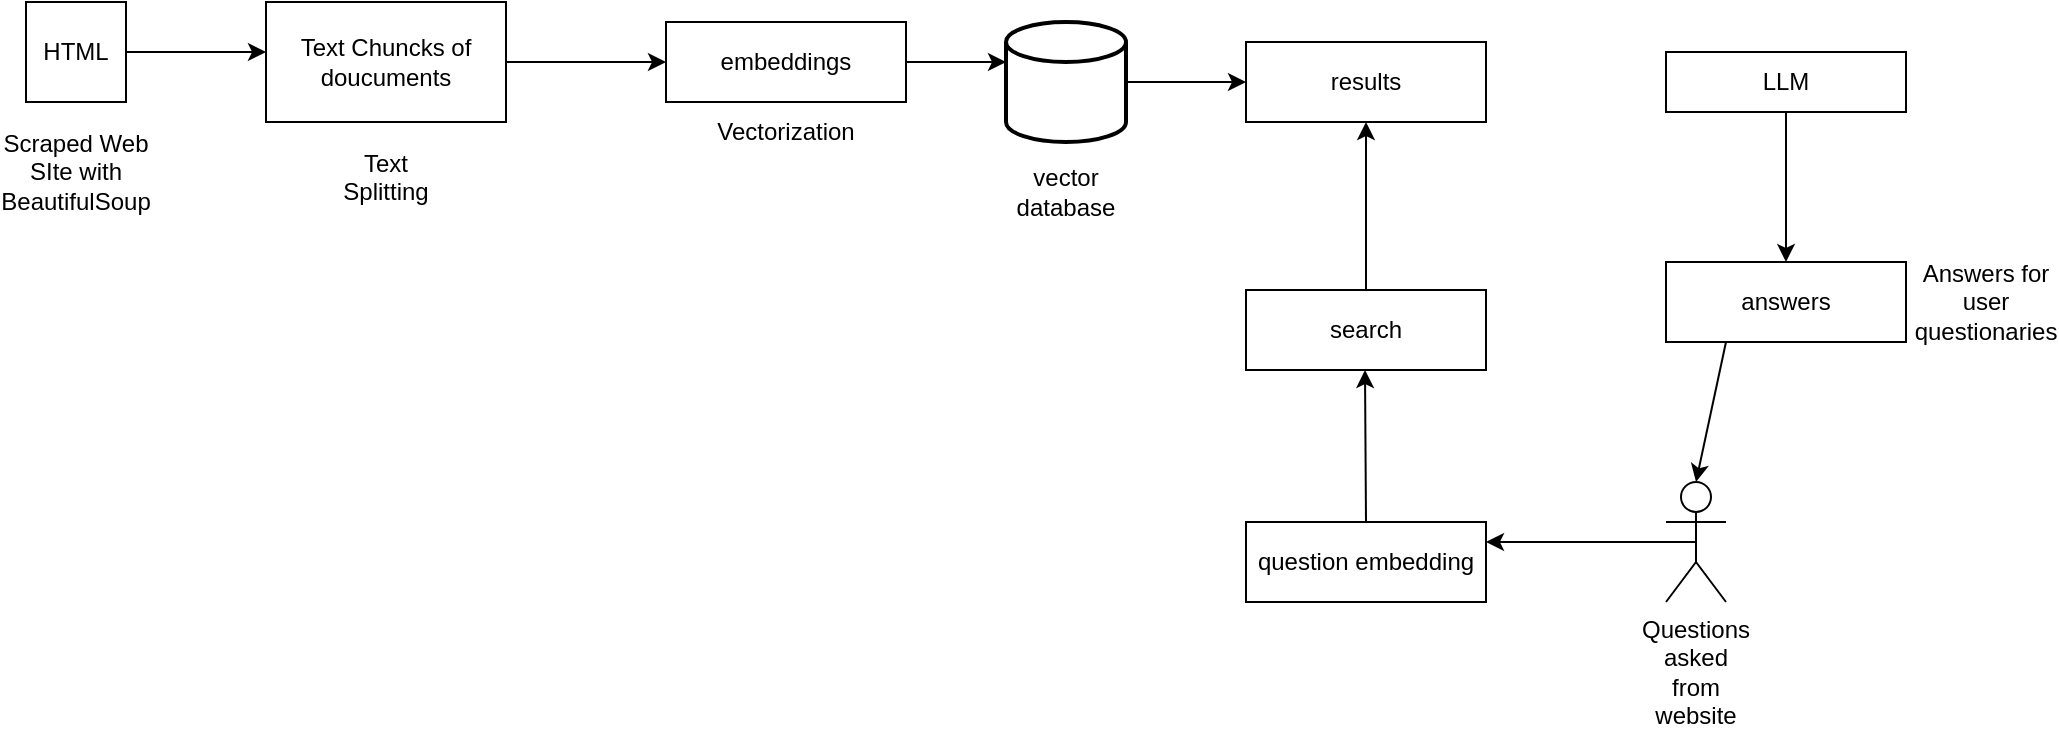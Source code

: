 <mxfile version="24.2.9" type="device">
  <diagram name="Page-1" id="v2gMt1AHVyVWbYfKUggT">
    <mxGraphModel dx="1235" dy="614" grid="1" gridSize="10" guides="1" tooltips="1" connect="1" arrows="1" fold="1" page="1" pageScale="1" pageWidth="1169" pageHeight="827" math="0" shadow="0">
      <root>
        <mxCell id="0" />
        <mxCell id="1" parent="0" />
        <mxCell id="EZnxqJEAYxb2AFgAl--C-1" value="HTML" style="whiteSpace=wrap;html=1;aspect=fixed;" vertex="1" parent="1">
          <mxGeometry x="80" y="230" width="50" height="50" as="geometry" />
        </mxCell>
        <mxCell id="EZnxqJEAYxb2AFgAl--C-2" value="Scraped Web SIte with BeautifulSoup" style="text;html=1;align=center;verticalAlign=middle;whiteSpace=wrap;rounded=0;" vertex="1" parent="1">
          <mxGeometry x="75" y="300" width="60" height="30" as="geometry" />
        </mxCell>
        <mxCell id="EZnxqJEAYxb2AFgAl--C-3" value="" style="endArrow=classic;html=1;rounded=0;exitX=1;exitY=0.5;exitDx=0;exitDy=0;" edge="1" parent="1" source="EZnxqJEAYxb2AFgAl--C-1">
          <mxGeometry width="50" height="50" relative="1" as="geometry">
            <mxPoint x="390" y="300" as="sourcePoint" />
            <mxPoint x="200" y="255" as="targetPoint" />
          </mxGeometry>
        </mxCell>
        <mxCell id="EZnxqJEAYxb2AFgAl--C-4" value="Text Chuncks of doucuments" style="rounded=0;whiteSpace=wrap;html=1;" vertex="1" parent="1">
          <mxGeometry x="200" y="230" width="120" height="60" as="geometry" />
        </mxCell>
        <mxCell id="EZnxqJEAYxb2AFgAl--C-5" value="Text Splitting&lt;div&gt;&lt;br&gt;&lt;/div&gt;" style="text;html=1;align=center;verticalAlign=middle;whiteSpace=wrap;rounded=0;" vertex="1" parent="1">
          <mxGeometry x="230" y="310" width="60" height="30" as="geometry" />
        </mxCell>
        <mxCell id="EZnxqJEAYxb2AFgAl--C-6" value="" style="endArrow=classic;html=1;rounded=0;exitX=1;exitY=0.5;exitDx=0;exitDy=0;" edge="1" parent="1" source="EZnxqJEAYxb2AFgAl--C-4">
          <mxGeometry width="50" height="50" relative="1" as="geometry">
            <mxPoint x="390" y="300" as="sourcePoint" />
            <mxPoint x="400" y="260" as="targetPoint" />
          </mxGeometry>
        </mxCell>
        <mxCell id="EZnxqJEAYxb2AFgAl--C-7" value="embeddings" style="rounded=0;whiteSpace=wrap;html=1;" vertex="1" parent="1">
          <mxGeometry x="400" y="240" width="120" height="40" as="geometry" />
        </mxCell>
        <mxCell id="EZnxqJEAYxb2AFgAl--C-8" value="&lt;div&gt;Vectorization&lt;/div&gt;" style="text;html=1;align=center;verticalAlign=middle;whiteSpace=wrap;rounded=0;" vertex="1" parent="1">
          <mxGeometry x="430" y="280" width="60" height="30" as="geometry" />
        </mxCell>
        <mxCell id="EZnxqJEAYxb2AFgAl--C-9" value="" style="endArrow=classic;html=1;rounded=0;exitX=1;exitY=0.5;exitDx=0;exitDy=0;" edge="1" parent="1" source="EZnxqJEAYxb2AFgAl--C-7">
          <mxGeometry width="50" height="50" relative="1" as="geometry">
            <mxPoint x="390" y="300" as="sourcePoint" />
            <mxPoint x="570" y="260" as="targetPoint" />
          </mxGeometry>
        </mxCell>
        <mxCell id="EZnxqJEAYxb2AFgAl--C-10" value="" style="strokeWidth=2;html=1;shape=mxgraph.flowchart.database;whiteSpace=wrap;" vertex="1" parent="1">
          <mxGeometry x="570" y="240" width="60" height="60" as="geometry" />
        </mxCell>
        <mxCell id="EZnxqJEAYxb2AFgAl--C-11" value="&lt;div&gt;vector database&lt;/div&gt;" style="text;html=1;align=center;verticalAlign=middle;whiteSpace=wrap;rounded=0;" vertex="1" parent="1">
          <mxGeometry x="570" y="310" width="60" height="30" as="geometry" />
        </mxCell>
        <mxCell id="EZnxqJEAYxb2AFgAl--C-12" value="" style="endArrow=classic;html=1;rounded=0;exitX=1;exitY=0.5;exitDx=0;exitDy=0;exitPerimeter=0;" edge="1" parent="1" source="EZnxqJEAYxb2AFgAl--C-10">
          <mxGeometry width="50" height="50" relative="1" as="geometry">
            <mxPoint x="390" y="300" as="sourcePoint" />
            <mxPoint x="690" y="270" as="targetPoint" />
          </mxGeometry>
        </mxCell>
        <mxCell id="EZnxqJEAYxb2AFgAl--C-13" value="results" style="rounded=0;whiteSpace=wrap;html=1;" vertex="1" parent="1">
          <mxGeometry x="690" y="250" width="120" height="40" as="geometry" />
        </mxCell>
        <mxCell id="EZnxqJEAYxb2AFgAl--C-14" value="search" style="rounded=0;whiteSpace=wrap;html=1;" vertex="1" parent="1">
          <mxGeometry x="690" y="374" width="120" height="40" as="geometry" />
        </mxCell>
        <mxCell id="EZnxqJEAYxb2AFgAl--C-15" value="question embedding" style="rounded=0;whiteSpace=wrap;html=1;" vertex="1" parent="1">
          <mxGeometry x="690" y="490" width="120" height="40" as="geometry" />
        </mxCell>
        <mxCell id="EZnxqJEAYxb2AFgAl--C-16" value="" style="endArrow=classic;html=1;rounded=0;exitX=0.5;exitY=0;exitDx=0;exitDy=0;entryX=0.5;entryY=1;entryDx=0;entryDy=0;" edge="1" parent="1" source="EZnxqJEAYxb2AFgAl--C-14" target="EZnxqJEAYxb2AFgAl--C-13">
          <mxGeometry width="50" height="50" relative="1" as="geometry">
            <mxPoint x="600" y="400" as="sourcePoint" />
            <mxPoint x="650" y="350" as="targetPoint" />
          </mxGeometry>
        </mxCell>
        <mxCell id="EZnxqJEAYxb2AFgAl--C-17" value="" style="endArrow=classic;html=1;rounded=0;entryX=0.5;entryY=1;entryDx=0;entryDy=0;" edge="1" parent="1">
          <mxGeometry width="50" height="50" relative="1" as="geometry">
            <mxPoint x="750" y="490" as="sourcePoint" />
            <mxPoint x="749.5" y="414" as="targetPoint" />
          </mxGeometry>
        </mxCell>
        <mxCell id="EZnxqJEAYxb2AFgAl--C-18" value="" style="shape=umlActor;verticalLabelPosition=bottom;verticalAlign=top;html=1;outlineConnect=0;" vertex="1" parent="1">
          <mxGeometry x="900" y="470" width="30" height="60" as="geometry" />
        </mxCell>
        <mxCell id="EZnxqJEAYxb2AFgAl--C-19" value="Questions asked from website" style="text;html=1;align=center;verticalAlign=middle;whiteSpace=wrap;rounded=0;" vertex="1" parent="1">
          <mxGeometry x="885" y="550" width="60" height="30" as="geometry" />
        </mxCell>
        <mxCell id="EZnxqJEAYxb2AFgAl--C-20" value="" style="endArrow=classic;html=1;rounded=0;exitX=0.5;exitY=0.5;exitDx=0;exitDy=0;exitPerimeter=0;entryX=1;entryY=0.25;entryDx=0;entryDy=0;" edge="1" parent="1" source="EZnxqJEAYxb2AFgAl--C-18" target="EZnxqJEAYxb2AFgAl--C-15">
          <mxGeometry width="50" height="50" relative="1" as="geometry">
            <mxPoint x="600" y="400" as="sourcePoint" />
            <mxPoint x="650" y="350" as="targetPoint" />
          </mxGeometry>
        </mxCell>
        <mxCell id="EZnxqJEAYxb2AFgAl--C-21" value="answers" style="rounded=0;whiteSpace=wrap;html=1;" vertex="1" parent="1">
          <mxGeometry x="900" y="360" width="120" height="40" as="geometry" />
        </mxCell>
        <mxCell id="EZnxqJEAYxb2AFgAl--C-23" value="" style="endArrow=classic;html=1;rounded=0;entryX=0.5;entryY=0;entryDx=0;entryDy=0;entryPerimeter=0;exitX=0.25;exitY=1;exitDx=0;exitDy=0;" edge="1" parent="1" source="EZnxqJEAYxb2AFgAl--C-21" target="EZnxqJEAYxb2AFgAl--C-18">
          <mxGeometry width="50" height="50" relative="1" as="geometry">
            <mxPoint x="910" y="400" as="sourcePoint" />
            <mxPoint x="960" y="350" as="targetPoint" />
          </mxGeometry>
        </mxCell>
        <mxCell id="EZnxqJEAYxb2AFgAl--C-24" value="Answers for user questionaries" style="text;html=1;align=center;verticalAlign=middle;whiteSpace=wrap;rounded=0;" vertex="1" parent="1">
          <mxGeometry x="1030" y="365" width="60" height="30" as="geometry" />
        </mxCell>
        <mxCell id="EZnxqJEAYxb2AFgAl--C-25" value="LLM" style="rounded=0;whiteSpace=wrap;html=1;" vertex="1" parent="1">
          <mxGeometry x="900" y="255" width="120" height="30" as="geometry" />
        </mxCell>
        <mxCell id="EZnxqJEAYxb2AFgAl--C-26" value="" style="endArrow=classic;html=1;rounded=0;exitX=0.5;exitY=1;exitDx=0;exitDy=0;entryX=0.5;entryY=0;entryDx=0;entryDy=0;" edge="1" parent="1" source="EZnxqJEAYxb2AFgAl--C-25" target="EZnxqJEAYxb2AFgAl--C-21">
          <mxGeometry width="50" height="50" relative="1" as="geometry">
            <mxPoint x="910" y="400" as="sourcePoint" />
            <mxPoint x="960" y="350" as="targetPoint" />
          </mxGeometry>
        </mxCell>
      </root>
    </mxGraphModel>
  </diagram>
</mxfile>
